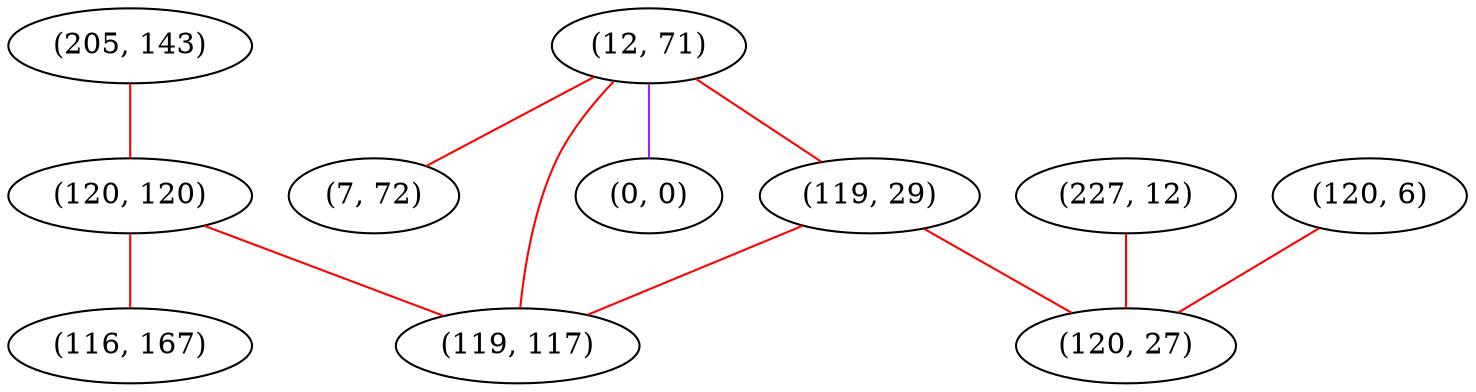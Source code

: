 graph "" {
"(205, 143)";
"(120, 120)";
"(120, 6)";
"(12, 71)";
"(119, 29)";
"(0, 0)";
"(116, 167)";
"(119, 117)";
"(227, 12)";
"(7, 72)";
"(120, 27)";
"(205, 143)" -- "(120, 120)"  [color=red, key=0, weight=1];
"(120, 120)" -- "(116, 167)"  [color=red, key=0, weight=1];
"(120, 120)" -- "(119, 117)"  [color=red, key=0, weight=1];
"(120, 6)" -- "(120, 27)"  [color=red, key=0, weight=1];
"(12, 71)" -- "(119, 29)"  [color=red, key=0, weight=1];
"(12, 71)" -- "(119, 117)"  [color=red, key=0, weight=1];
"(12, 71)" -- "(7, 72)"  [color=red, key=0, weight=1];
"(12, 71)" -- "(0, 0)"  [color=purple, key=0, weight=4];
"(119, 29)" -- "(119, 117)"  [color=red, key=0, weight=1];
"(119, 29)" -- "(120, 27)"  [color=red, key=0, weight=1];
"(227, 12)" -- "(120, 27)"  [color=red, key=0, weight=1];
}
